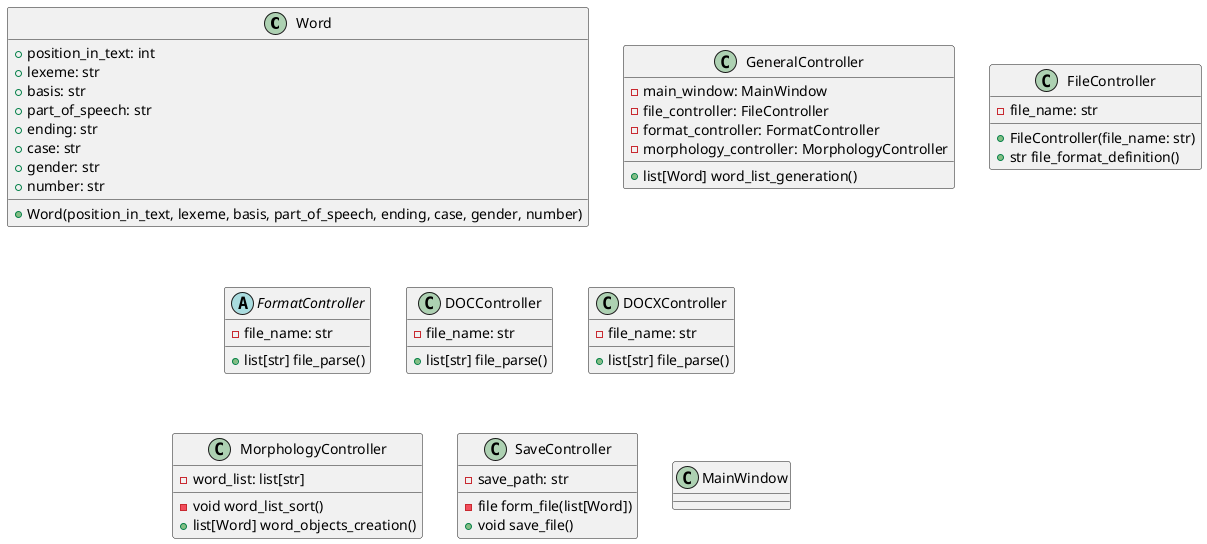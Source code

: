 @startuml
'https://plantuml.com/class-diagram

class Word {
    + position_in_text: int
    + lexeme: str
    + basis: str
    + part_of_speech: str
    + ending: str
    + case: str
    + gender: str
    + number: str
    + Word(position_in_text, lexeme, basis, part_of_speech, ending, case, gender, number)
}

class GeneralController {
    - main_window: MainWindow
    - file_controller: FileController
    - format_controller: FormatController
    - morphology_controller: MorphologyController
    + list[Word] word_list_generation()
}

class FileController {
    - file_name: str
    + FileController(file_name: str)
    + str file_format_definition()
}

abstract class FormatController {
    - file_name: str
    + list[str] file_parse()
}

class DOCController {
    - file_name: str
    + list[str] file_parse()
}

class DOCXController {
    - file_name: str
    + list[str] file_parse()
}

class MorphologyController {
    - word_list: list[str]
    - void word_list_sort()
    + list[Word] word_objects_creation()
}

class SaveController {
    - save_path: str
    - file form_file(list[Word])
    + void save_file()
}

class MainWindow {

}

@enduml